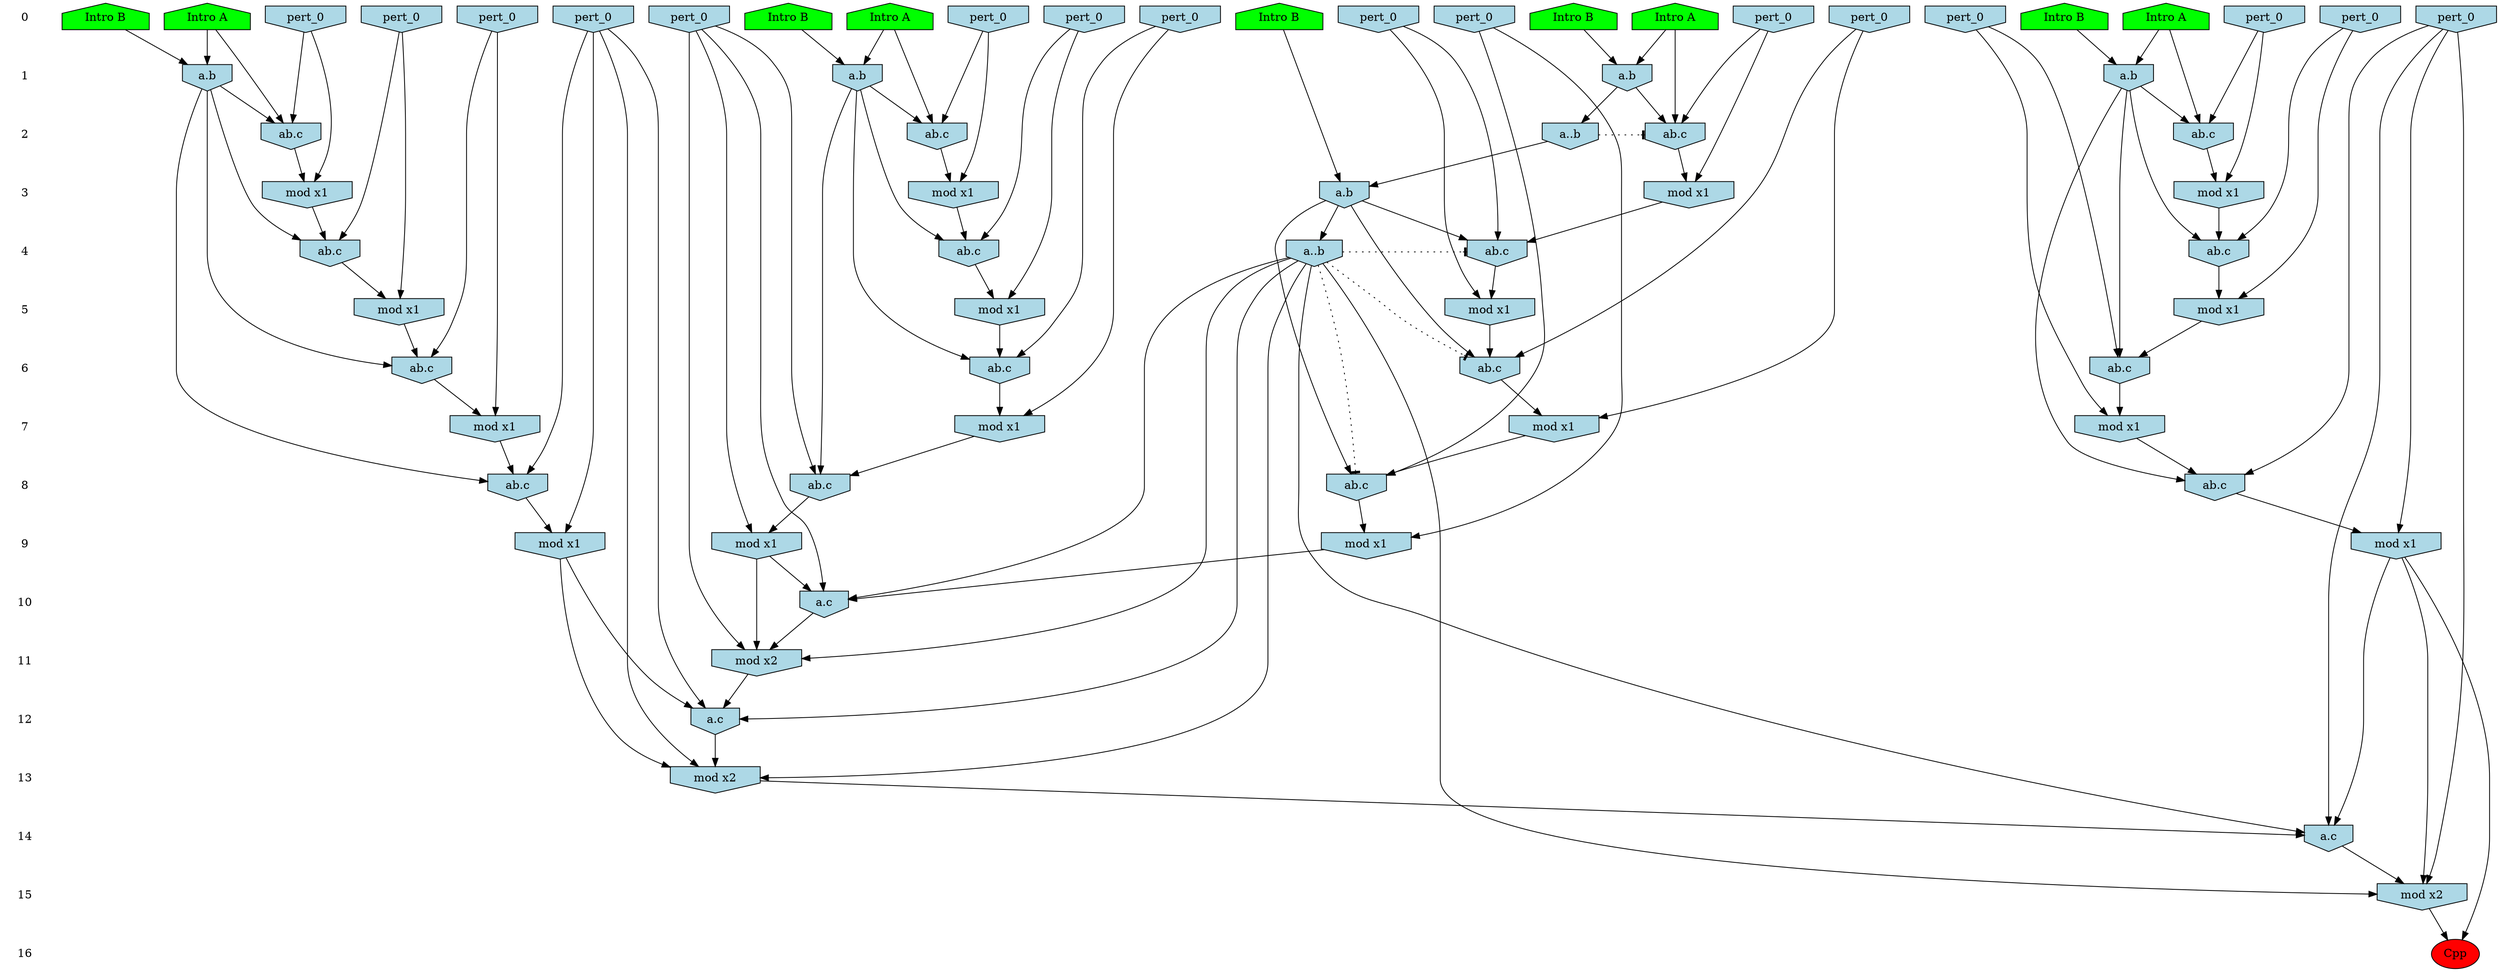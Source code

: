 /* Compression of 1 causal flows obtained in average at 2.000862E+01 t.u */
/* Compressed causal flows were: [1] */
digraph G{
 ranksep=.5 ; 
{ rank = same ; "0" [shape=plaintext] ; node_1 [label ="Intro A", shape=house, style=filled, fillcolor=green] ;
node_2 [label ="Intro A", shape=house, style=filled, fillcolor=green] ;
node_3 [label ="Intro B", shape=house, style=filled, fillcolor=green] ;
node_4 [label ="Intro B", shape=house, style=filled, fillcolor=green] ;
node_5 [label ="Intro A", shape=house, style=filled, fillcolor=green] ;
node_6 [label ="Intro B", shape=house, style=filled, fillcolor=green] ;
node_7 [label ="Intro A", shape=house, style=filled, fillcolor=green] ;
node_8 [label ="Intro B", shape=house, style=filled, fillcolor=green] ;
node_9 [label ="Intro B", shape=house, style=filled, fillcolor=green] ;
node_14 [label="pert_0", shape=invhouse, style=filled, fillcolor = lightblue] ;
node_15 [label="pert_0", shape=invhouse, style=filled, fillcolor = lightblue] ;
node_16 [label="pert_0", shape=invhouse, style=filled, fillcolor = lightblue] ;
node_17 [label="pert_0", shape=invhouse, style=filled, fillcolor = lightblue] ;
node_18 [label="pert_0", shape=invhouse, style=filled, fillcolor = lightblue] ;
node_19 [label="pert_0", shape=invhouse, style=filled, fillcolor = lightblue] ;
node_20 [label="pert_0", shape=invhouse, style=filled, fillcolor = lightblue] ;
node_21 [label="pert_0", shape=invhouse, style=filled, fillcolor = lightblue] ;
node_22 [label="pert_0", shape=invhouse, style=filled, fillcolor = lightblue] ;
node_23 [label="pert_0", shape=invhouse, style=filled, fillcolor = lightblue] ;
node_24 [label="pert_0", shape=invhouse, style=filled, fillcolor = lightblue] ;
node_25 [label="pert_0", shape=invhouse, style=filled, fillcolor = lightblue] ;
node_26 [label="pert_0", shape=invhouse, style=filled, fillcolor = lightblue] ;
node_27 [label="pert_0", shape=invhouse, style=filled, fillcolor = lightblue] ;
node_28 [label="pert_0", shape=invhouse, style=filled, fillcolor = lightblue] ;
node_29 [label="pert_0", shape=invhouse, style=filled, fillcolor = lightblue] ;
}
{ rank = same ; "1" [shape=plaintext] ; node_10 [label="a.b", shape=invhouse, style=filled, fillcolor = lightblue] ;
node_11 [label="a.b", shape=invhouse, style=filled, fillcolor = lightblue] ;
node_12 [label="a.b", shape=invhouse, style=filled, fillcolor = lightblue] ;
node_13 [label="a.b", shape=invhouse, style=filled, fillcolor = lightblue] ;
}
{ rank = same ; "2" [shape=plaintext] ; node_30 [label="ab.c", shape=invhouse, style=filled, fillcolor = lightblue] ;
node_31 [label="ab.c", shape=invhouse, style=filled, fillcolor = lightblue] ;
node_32 [label="ab.c", shape=invhouse, style=filled, fillcolor = lightblue] ;
node_33 [label="ab.c", shape=invhouse, style=filled, fillcolor = lightblue] ;
node_40 [label="a..b", shape=invhouse, style=filled, fillcolor = lightblue] ;
}
{ rank = same ; "3" [shape=plaintext] ; node_34 [label="mod x1", shape=invhouse, style=filled, fillcolor = lightblue] ;
node_38 [label="mod x1", shape=invhouse, style=filled, fillcolor = lightblue] ;
node_41 [label="mod x1", shape=invhouse, style=filled, fillcolor = lightblue] ;
node_49 [label="mod x1", shape=invhouse, style=filled, fillcolor = lightblue] ;
node_50 [label="a.b", shape=invhouse, style=filled, fillcolor = lightblue] ;
}
{ rank = same ; "4" [shape=plaintext] ; node_35 [label="ab.c", shape=invhouse, style=filled, fillcolor = lightblue] ;
node_39 [label="ab.c", shape=invhouse, style=filled, fillcolor = lightblue] ;
node_42 [label="ab.c", shape=invhouse, style=filled, fillcolor = lightblue] ;
node_51 [label="ab.c", shape=invhouse, style=filled, fillcolor = lightblue] ;
node_63 [label="a..b", shape=invhouse, style=filled, fillcolor = lightblue] ;
}
{ rank = same ; "5" [shape=plaintext] ; node_36 [label="mod x1", shape=invhouse, style=filled, fillcolor = lightblue] ;
node_43 [label="mod x1", shape=invhouse, style=filled, fillcolor = lightblue] ;
node_45 [label="mod x1", shape=invhouse, style=filled, fillcolor = lightblue] ;
node_55 [label="mod x1", shape=invhouse, style=filled, fillcolor = lightblue] ;
}
{ rank = same ; "6" [shape=plaintext] ; node_37 [label="ab.c", shape=invhouse, style=filled, fillcolor = lightblue] ;
node_44 [label="ab.c", shape=invhouse, style=filled, fillcolor = lightblue] ;
node_46 [label="ab.c", shape=invhouse, style=filled, fillcolor = lightblue] ;
node_56 [label="ab.c", shape=invhouse, style=filled, fillcolor = lightblue] ;
}
{ rank = same ; "7" [shape=plaintext] ; node_47 [label="mod x1", shape=invhouse, style=filled, fillcolor = lightblue] ;
node_53 [label="mod x1", shape=invhouse, style=filled, fillcolor = lightblue] ;
node_57 [label="mod x1", shape=invhouse, style=filled, fillcolor = lightblue] ;
node_58 [label="mod x1", shape=invhouse, style=filled, fillcolor = lightblue] ;
}
{ rank = same ; "8" [shape=plaintext] ; node_48 [label="ab.c", shape=invhouse, style=filled, fillcolor = lightblue] ;
node_54 [label="ab.c", shape=invhouse, style=filled, fillcolor = lightblue] ;
node_59 [label="ab.c", shape=invhouse, style=filled, fillcolor = lightblue] ;
node_60 [label="ab.c", shape=invhouse, style=filled, fillcolor = lightblue] ;
}
{ rank = same ; "9" [shape=plaintext] ; node_52 [label="mod x1", shape=invhouse, style=filled, fillcolor = lightblue] ;
node_61 [label="mod x1", shape=invhouse, style=filled, fillcolor = lightblue] ;
node_62 [label="mod x1", shape=invhouse, style=filled, fillcolor = lightblue] ;
node_64 [label="mod x1", shape=invhouse, style=filled, fillcolor = lightblue] ;
}
{ rank = same ; "10" [shape=plaintext] ; node_65 [label="a.c", shape=invhouse, style=filled, fillcolor = lightblue] ;
}
{ rank = same ; "11" [shape=plaintext] ; node_66 [label="mod x2", shape=invhouse, style=filled, fillcolor = lightblue] ;
}
{ rank = same ; "12" [shape=plaintext] ; node_67 [label="a.c", shape=invhouse, style=filled, fillcolor = lightblue] ;
}
{ rank = same ; "13" [shape=plaintext] ; node_68 [label="mod x2", shape=invhouse, style=filled, fillcolor = lightblue] ;
}
{ rank = same ; "14" [shape=plaintext] ; node_69 [label="a.c", shape=invhouse, style=filled, fillcolor = lightblue] ;
}
{ rank = same ; "15" [shape=plaintext] ; node_70 [label="mod x2", shape=invhouse, style=filled, fillcolor = lightblue] ;
}
{ rank = same ; "16" [shape=plaintext] ; node_71 [label ="Cpp", style=filled, fillcolor=red] ;
}
"0" -> "1" [style="invis"]; 
"1" -> "2" [style="invis"]; 
"2" -> "3" [style="invis"]; 
"3" -> "4" [style="invis"]; 
"4" -> "5" [style="invis"]; 
"5" -> "6" [style="invis"]; 
"6" -> "7" [style="invis"]; 
"7" -> "8" [style="invis"]; 
"8" -> "9" [style="invis"]; 
"9" -> "10" [style="invis"]; 
"10" -> "11" [style="invis"]; 
"11" -> "12" [style="invis"]; 
"12" -> "13" [style="invis"]; 
"13" -> "14" [style="invis"]; 
"14" -> "15" [style="invis"]; 
"15" -> "16" [style="invis"]; 
node_4 -> node_10
node_5 -> node_10
node_2 -> node_11
node_9 -> node_11
node_7 -> node_12
node_8 -> node_12
node_1 -> node_13
node_6 -> node_13
node_1 -> node_30
node_13 -> node_30
node_15 -> node_30
node_5 -> node_31
node_10 -> node_31
node_17 -> node_31
node_2 -> node_32
node_11 -> node_32
node_20 -> node_32
node_7 -> node_33
node_12 -> node_33
node_25 -> node_33
node_15 -> node_34
node_30 -> node_34
node_13 -> node_35
node_18 -> node_35
node_34 -> node_35
node_18 -> node_36
node_35 -> node_36
node_13 -> node_37
node_29 -> node_37
node_36 -> node_37
node_20 -> node_38
node_32 -> node_38
node_11 -> node_39
node_16 -> node_39
node_38 -> node_39
node_12 -> node_40
node_17 -> node_41
node_31 -> node_41
node_10 -> node_42
node_21 -> node_42
node_41 -> node_42
node_21 -> node_43
node_42 -> node_43
node_10 -> node_44
node_24 -> node_44
node_43 -> node_44
node_16 -> node_45
node_39 -> node_45
node_11 -> node_46
node_26 -> node_46
node_45 -> node_46
node_24 -> node_47
node_44 -> node_47
node_10 -> node_48
node_28 -> node_48
node_47 -> node_48
node_25 -> node_49
node_33 -> node_49
node_3 -> node_50
node_40 -> node_50
node_27 -> node_51
node_49 -> node_51
node_50 -> node_51
node_28 -> node_52
node_48 -> node_52
node_26 -> node_53
node_46 -> node_53
node_11 -> node_54
node_14 -> node_54
node_53 -> node_54
node_27 -> node_55
node_51 -> node_55
node_23 -> node_56
node_50 -> node_56
node_55 -> node_56
node_29 -> node_57
node_37 -> node_57
node_23 -> node_58
node_56 -> node_58
node_19 -> node_59
node_50 -> node_59
node_58 -> node_59
node_13 -> node_60
node_22 -> node_60
node_57 -> node_60
node_14 -> node_61
node_54 -> node_61
node_22 -> node_62
node_60 -> node_62
node_50 -> node_63
node_19 -> node_64
node_59 -> node_64
node_22 -> node_65
node_62 -> node_65
node_63 -> node_65
node_64 -> node_65
node_22 -> node_66
node_62 -> node_66
node_63 -> node_66
node_65 -> node_66
node_28 -> node_67
node_52 -> node_67
node_63 -> node_67
node_66 -> node_67
node_28 -> node_68
node_52 -> node_68
node_63 -> node_68
node_67 -> node_68
node_14 -> node_69
node_61 -> node_69
node_63 -> node_69
node_68 -> node_69
node_14 -> node_70
node_61 -> node_70
node_63 -> node_70
node_69 -> node_70
node_61 -> node_71
node_70 -> node_71
node_40 -> node_33 [style=dotted, arrowhead = tee] 
node_63 -> node_51 [style=dotted, arrowhead = tee] 
node_63 -> node_56 [style=dotted, arrowhead = tee] 
node_63 -> node_59 [style=dotted, arrowhead = tee] 
}
/*
 Dot generation time: 0.000000
*/